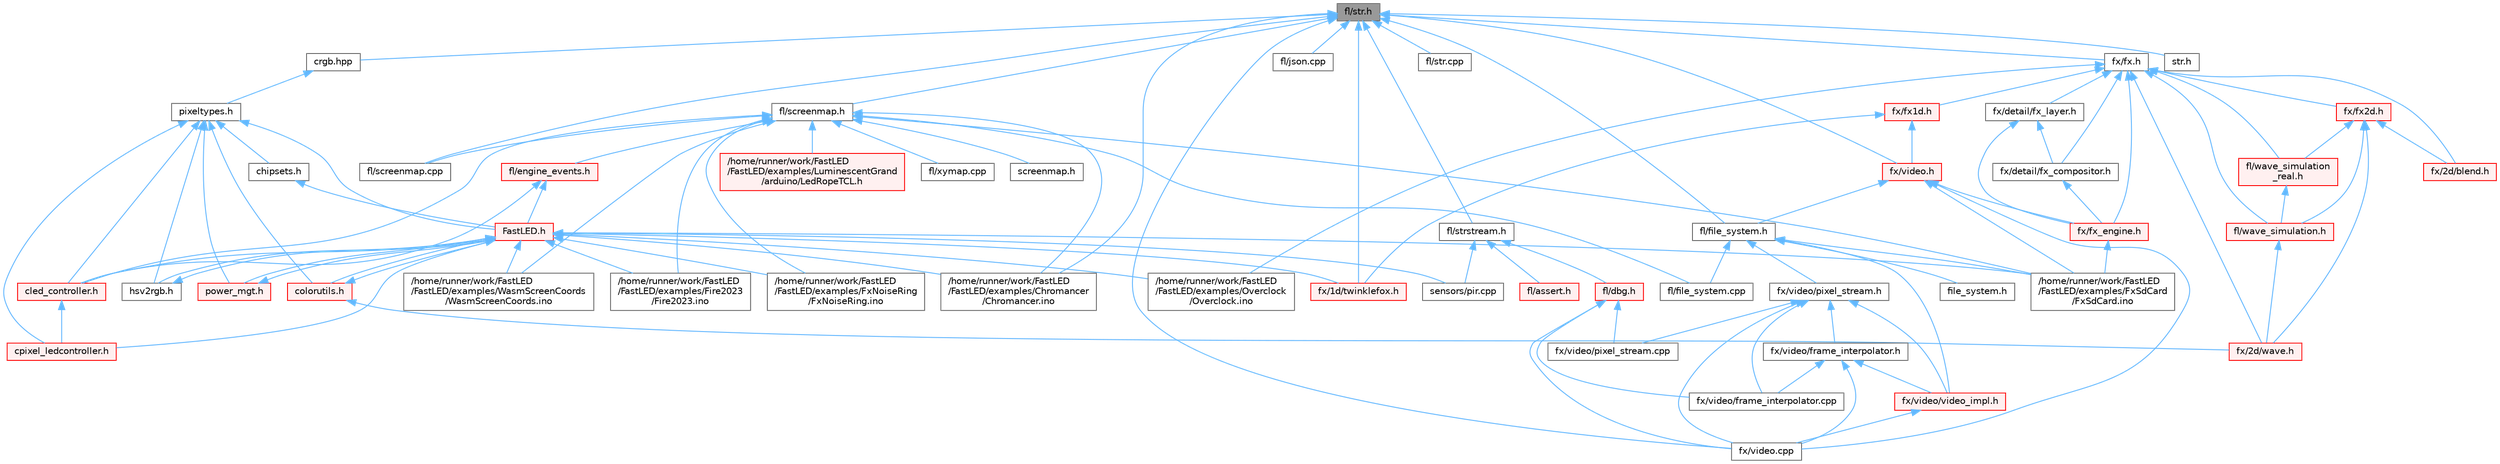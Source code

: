 digraph "fl/str.h"
{
 // INTERACTIVE_SVG=YES
 // LATEX_PDF_SIZE
  bgcolor="transparent";
  edge [fontname=Helvetica,fontsize=10,labelfontname=Helvetica,labelfontsize=10];
  node [fontname=Helvetica,fontsize=10,shape=box,height=0.2,width=0.4];
  Node1 [id="Node000001",label="fl/str.h",height=0.2,width=0.4,color="gray40", fillcolor="grey60", style="filled", fontcolor="black",tooltip=" "];
  Node1 -> Node2 [id="edge1_Node000001_Node000002",dir="back",color="steelblue1",style="solid",tooltip=" "];
  Node2 [id="Node000002",label="/home/runner/work/FastLED\l/FastLED/examples/Chromancer\l/Chromancer.ino",height=0.2,width=0.4,color="grey40", fillcolor="white", style="filled",URL="$d1/ddb/_chromancer_8ino.html",tooltip=" "];
  Node1 -> Node3 [id="edge2_Node000001_Node000003",dir="back",color="steelblue1",style="solid",tooltip=" "];
  Node3 [id="Node000003",label="crgb.hpp",height=0.2,width=0.4,color="grey40", fillcolor="white", style="filled",URL="$d0/d4b/crgb_8hpp.html",tooltip="Defines utility functions for the red, green, and blue (RGB) pixel struct."];
  Node3 -> Node4 [id="edge3_Node000003_Node000004",dir="back",color="steelblue1",style="solid",tooltip=" "];
  Node4 [id="Node000004",label="pixeltypes.h",height=0.2,width=0.4,color="grey40", fillcolor="white", style="filled",URL="$d2/dba/pixeltypes_8h.html",tooltip="Includes defintions for RGB and HSV pixels."];
  Node4 -> Node5 [id="edge4_Node000004_Node000005",dir="back",color="steelblue1",style="solid",tooltip=" "];
  Node5 [id="Node000005",label="FastLED.h",height=0.2,width=0.4,color="red", fillcolor="#FFF0F0", style="filled",URL="$db/d97/_fast_l_e_d_8h.html",tooltip="central include file for FastLED, defines the CFastLED class/object"];
  Node5 -> Node2 [id="edge5_Node000005_Node000002",dir="back",color="steelblue1",style="solid",tooltip=" "];
  Node5 -> Node24 [id="edge6_Node000005_Node000024",dir="back",color="steelblue1",style="solid",tooltip=" "];
  Node24 [id="Node000024",label="/home/runner/work/FastLED\l/FastLED/examples/Fire2023\l/Fire2023.ino",height=0.2,width=0.4,color="grey40", fillcolor="white", style="filled",URL="$d8/d2c/_fire2023_8ino.html",tooltip=" "];
  Node5 -> Node33 [id="edge7_Node000005_Node000033",dir="back",color="steelblue1",style="solid",tooltip=" "];
  Node33 [id="Node000033",label="/home/runner/work/FastLED\l/FastLED/examples/FxNoiseRing\l/FxNoiseRing.ino",height=0.2,width=0.4,color="grey40", fillcolor="white", style="filled",URL="$d3/dac/_fx_noise_ring_8ino.html",tooltip=" "];
  Node5 -> Node36 [id="edge8_Node000005_Node000036",dir="back",color="steelblue1",style="solid",tooltip=" "];
  Node36 [id="Node000036",label="/home/runner/work/FastLED\l/FastLED/examples/FxSdCard\l/FxSdCard.ino",height=0.2,width=0.4,color="grey40", fillcolor="white", style="filled",URL="$d7/d35/_fx_sd_card_8ino.html",tooltip=" "];
  Node5 -> Node52 [id="edge9_Node000005_Node000052",dir="back",color="steelblue1",style="solid",tooltip=" "];
  Node52 [id="Node000052",label="/home/runner/work/FastLED\l/FastLED/examples/Overclock\l/Overclock.ino",height=0.2,width=0.4,color="grey40", fillcolor="white", style="filled",URL="$df/d43/_overclock_8ino.html",tooltip="Demonstrates how to overclock a FastLED setup."];
  Node5 -> Node65 [id="edge10_Node000005_Node000065",dir="back",color="steelblue1",style="solid",tooltip=" "];
  Node65 [id="Node000065",label="/home/runner/work/FastLED\l/FastLED/examples/WasmScreenCoords\l/WasmScreenCoords.ino",height=0.2,width=0.4,color="grey40", fillcolor="white", style="filled",URL="$dc/d4d/_wasm_screen_coords_8ino.html",tooltip="Simple test for screen coordinates in the web compiled version of FastLED."];
  Node5 -> Node73 [id="edge11_Node000005_Node000073",dir="back",color="steelblue1",style="solid",tooltip=" "];
  Node73 [id="Node000073",label="cled_controller.h",height=0.2,width=0.4,color="red", fillcolor="#FFF0F0", style="filled",URL="$db/d6d/cled__controller_8h.html",tooltip="base definitions used by led controllers for writing out led data"];
  Node73 -> Node74 [id="edge12_Node000073_Node000074",dir="back",color="steelblue1",style="solid",tooltip=" "];
  Node74 [id="Node000074",label="cpixel_ledcontroller.h",height=0.2,width=0.4,color="red", fillcolor="#FFF0F0", style="filled",URL="$d9/d57/cpixel__ledcontroller_8h.html",tooltip="defines the templated version of the CLEDController class"];
  Node5 -> Node80 [id="edge13_Node000005_Node000080",dir="back",color="steelblue1",style="solid",tooltip=" "];
  Node80 [id="Node000080",label="colorutils.h",height=0.2,width=0.4,color="red", fillcolor="#FFF0F0", style="filled",URL="$d1/dfb/colorutils_8h.html",tooltip="Utility functions for color fill, palettes, blending, and more."];
  Node80 -> Node5 [id="edge14_Node000080_Node000005",dir="back",color="steelblue1",style="solid",tooltip=" "];
  Node80 -> Node82 [id="edge15_Node000080_Node000082",dir="back",color="steelblue1",style="solid",tooltip=" "];
  Node82 [id="Node000082",label="fx/2d/wave.h",height=0.2,width=0.4,color="red", fillcolor="#FFF0F0", style="filled",URL="$dc/d61/wave_8h.html",tooltip=" "];
  Node5 -> Node74 [id="edge16_Node000005_Node000074",dir="back",color="steelblue1",style="solid",tooltip=" "];
  Node5 -> Node101 [id="edge17_Node000005_Node000101",dir="back",color="steelblue1",style="solid",tooltip=" "];
  Node101 [id="Node000101",label="fx/1d/twinklefox.h",height=0.2,width=0.4,color="red", fillcolor="#FFF0F0", style="filled",URL="$d1/df6/twinklefox_8h.html",tooltip=" "];
  Node5 -> Node107 [id="edge18_Node000005_Node000107",dir="back",color="steelblue1",style="solid",tooltip=" "];
  Node107 [id="Node000107",label="hsv2rgb.h",height=0.2,width=0.4,color="grey40", fillcolor="white", style="filled",URL="$de/d9a/hsv2rgb_8h.html",tooltip="Functions to convert from the HSV colorspace to the RGB colorspace."];
  Node107 -> Node5 [id="edge19_Node000107_Node000005",dir="back",color="steelblue1",style="solid",tooltip=" "];
  Node5 -> Node118 [id="edge20_Node000005_Node000118",dir="back",color="steelblue1",style="solid",tooltip=" "];
  Node118 [id="Node000118",label="power_mgt.h",height=0.2,width=0.4,color="red", fillcolor="#FFF0F0", style="filled",URL="$dc/d5b/power__mgt_8h.html",tooltip="Functions to limit the power used by FastLED."];
  Node118 -> Node5 [id="edge21_Node000118_Node000005",dir="back",color="steelblue1",style="solid",tooltip=" "];
  Node5 -> Node91 [id="edge22_Node000005_Node000091",dir="back",color="steelblue1",style="solid",tooltip=" "];
  Node91 [id="Node000091",label="sensors/pir.cpp",height=0.2,width=0.4,color="grey40", fillcolor="white", style="filled",URL="$d2/da7/pir_8cpp.html",tooltip=" "];
  Node4 -> Node122 [id="edge23_Node000004_Node000122",dir="back",color="steelblue1",style="solid",tooltip=" "];
  Node122 [id="Node000122",label="chipsets.h",height=0.2,width=0.4,color="grey40", fillcolor="white", style="filled",URL="$db/d66/chipsets_8h.html",tooltip="Contains the bulk of the definitions for the various LED chipsets supported."];
  Node122 -> Node5 [id="edge24_Node000122_Node000005",dir="back",color="steelblue1",style="solid",tooltip=" "];
  Node4 -> Node73 [id="edge25_Node000004_Node000073",dir="back",color="steelblue1",style="solid",tooltip=" "];
  Node4 -> Node80 [id="edge26_Node000004_Node000080",dir="back",color="steelblue1",style="solid",tooltip=" "];
  Node4 -> Node74 [id="edge27_Node000004_Node000074",dir="back",color="steelblue1",style="solid",tooltip=" "];
  Node4 -> Node107 [id="edge28_Node000004_Node000107",dir="back",color="steelblue1",style="solid",tooltip=" "];
  Node4 -> Node118 [id="edge29_Node000004_Node000118",dir="back",color="steelblue1",style="solid",tooltip=" "];
  Node1 -> Node123 [id="edge30_Node000001_Node000123",dir="back",color="steelblue1",style="solid",tooltip=" "];
  Node123 [id="Node000123",label="fl/file_system.h",height=0.2,width=0.4,color="grey40", fillcolor="white", style="filled",URL="$d9/d28/fl_2file__system_8h.html",tooltip=" "];
  Node123 -> Node36 [id="edge31_Node000123_Node000036",dir="back",color="steelblue1",style="solid",tooltip=" "];
  Node123 -> Node124 [id="edge32_Node000123_Node000124",dir="back",color="steelblue1",style="solid",tooltip=" "];
  Node124 [id="Node000124",label="file_system.h",height=0.2,width=0.4,color="grey40", fillcolor="white", style="filled",URL="$d6/d8d/file__system_8h.html",tooltip=" "];
  Node123 -> Node125 [id="edge33_Node000123_Node000125",dir="back",color="steelblue1",style="solid",tooltip=" "];
  Node125 [id="Node000125",label="fl/file_system.cpp",height=0.2,width=0.4,color="grey40", fillcolor="white", style="filled",URL="$d4/d37/file__system_8cpp.html",tooltip=" "];
  Node123 -> Node126 [id="edge34_Node000123_Node000126",dir="back",color="steelblue1",style="solid",tooltip=" "];
  Node126 [id="Node000126",label="fx/video/pixel_stream.h",height=0.2,width=0.4,color="grey40", fillcolor="white", style="filled",URL="$d3/dfa/pixel__stream_8h.html",tooltip=" "];
  Node126 -> Node127 [id="edge35_Node000126_Node000127",dir="back",color="steelblue1",style="solid",tooltip=" "];
  Node127 [id="Node000127",label="fx/video.cpp",height=0.2,width=0.4,color="grey40", fillcolor="white", style="filled",URL="$d0/d05/video_8cpp.html",tooltip=" "];
  Node126 -> Node128 [id="edge36_Node000126_Node000128",dir="back",color="steelblue1",style="solid",tooltip=" "];
  Node128 [id="Node000128",label="fx/video/frame_interpolator.cpp",height=0.2,width=0.4,color="grey40", fillcolor="white", style="filled",URL="$d5/da4/frame__interpolator_8cpp.html",tooltip=" "];
  Node126 -> Node129 [id="edge37_Node000126_Node000129",dir="back",color="steelblue1",style="solid",tooltip=" "];
  Node129 [id="Node000129",label="fx/video/frame_interpolator.h",height=0.2,width=0.4,color="grey40", fillcolor="white", style="filled",URL="$d3/dda/frame__interpolator_8h.html",tooltip=" "];
  Node129 -> Node127 [id="edge38_Node000129_Node000127",dir="back",color="steelblue1",style="solid",tooltip=" "];
  Node129 -> Node128 [id="edge39_Node000129_Node000128",dir="back",color="steelblue1",style="solid",tooltip=" "];
  Node129 -> Node130 [id="edge40_Node000129_Node000130",dir="back",color="steelblue1",style="solid",tooltip=" "];
  Node130 [id="Node000130",label="fx/video/video_impl.h",height=0.2,width=0.4,color="red", fillcolor="#FFF0F0", style="filled",URL="$d5/d82/video__impl_8h.html",tooltip=" "];
  Node130 -> Node127 [id="edge41_Node000130_Node000127",dir="back",color="steelblue1",style="solid",tooltip=" "];
  Node126 -> Node132 [id="edge42_Node000126_Node000132",dir="back",color="steelblue1",style="solid",tooltip=" "];
  Node132 [id="Node000132",label="fx/video/pixel_stream.cpp",height=0.2,width=0.4,color="grey40", fillcolor="white", style="filled",URL="$da/d7a/pixel__stream_8cpp.html",tooltip=" "];
  Node126 -> Node130 [id="edge43_Node000126_Node000130",dir="back",color="steelblue1",style="solid",tooltip=" "];
  Node123 -> Node130 [id="edge44_Node000123_Node000130",dir="back",color="steelblue1",style="solid",tooltip=" "];
  Node1 -> Node133 [id="edge45_Node000001_Node000133",dir="back",color="steelblue1",style="solid",tooltip=" "];
  Node133 [id="Node000133",label="fl/json.cpp",height=0.2,width=0.4,color="grey40", fillcolor="white", style="filled",URL="$dd/d55/json_8cpp.html",tooltip=" "];
  Node1 -> Node134 [id="edge46_Node000001_Node000134",dir="back",color="steelblue1",style="solid",tooltip=" "];
  Node134 [id="Node000134",label="fl/screenmap.cpp",height=0.2,width=0.4,color="grey40", fillcolor="white", style="filled",URL="$d9/d6f/screenmap_8cpp.html",tooltip=" "];
  Node1 -> Node135 [id="edge47_Node000001_Node000135",dir="back",color="steelblue1",style="solid",tooltip=" "];
  Node135 [id="Node000135",label="fl/screenmap.h",height=0.2,width=0.4,color="grey40", fillcolor="white", style="filled",URL="$d7/d0d/fl_2screenmap_8h.html",tooltip=" "];
  Node135 -> Node2 [id="edge48_Node000135_Node000002",dir="back",color="steelblue1",style="solid",tooltip=" "];
  Node135 -> Node24 [id="edge49_Node000135_Node000024",dir="back",color="steelblue1",style="solid",tooltip=" "];
  Node135 -> Node33 [id="edge50_Node000135_Node000033",dir="back",color="steelblue1",style="solid",tooltip=" "];
  Node135 -> Node36 [id="edge51_Node000135_Node000036",dir="back",color="steelblue1",style="solid",tooltip=" "];
  Node135 -> Node136 [id="edge52_Node000135_Node000136",dir="back",color="steelblue1",style="solid",tooltip=" "];
  Node136 [id="Node000136",label="/home/runner/work/FastLED\l/FastLED/examples/LuminescentGrand\l/arduino/LedRopeTCL.h",height=0.2,width=0.4,color="red", fillcolor="#FFF0F0", style="filled",URL="$d9/d7e/_led_rope_t_c_l_8h.html",tooltip=" "];
  Node135 -> Node65 [id="edge53_Node000135_Node000065",dir="back",color="steelblue1",style="solid",tooltip=" "];
  Node135 -> Node73 [id="edge54_Node000135_Node000073",dir="back",color="steelblue1",style="solid",tooltip=" "];
  Node135 -> Node137 [id="edge55_Node000135_Node000137",dir="back",color="steelblue1",style="solid",tooltip=" "];
  Node137 [id="Node000137",label="fl/engine_events.h",height=0.2,width=0.4,color="red", fillcolor="#FFF0F0", style="filled",URL="$dc/dd9/fl_2engine__events_8h.html",tooltip=" "];
  Node137 -> Node5 [id="edge56_Node000137_Node000005",dir="back",color="steelblue1",style="solid",tooltip=" "];
  Node137 -> Node73 [id="edge57_Node000137_Node000073",dir="back",color="steelblue1",style="solid",tooltip=" "];
  Node135 -> Node125 [id="edge58_Node000135_Node000125",dir="back",color="steelblue1",style="solid",tooltip=" "];
  Node135 -> Node134 [id="edge59_Node000135_Node000134",dir="back",color="steelblue1",style="solid",tooltip=" "];
  Node135 -> Node140 [id="edge60_Node000135_Node000140",dir="back",color="steelblue1",style="solid",tooltip=" "];
  Node140 [id="Node000140",label="fl/xymap.cpp",height=0.2,width=0.4,color="grey40", fillcolor="white", style="filled",URL="$d7/d09/xymap_8cpp.html",tooltip=" "];
  Node135 -> Node141 [id="edge61_Node000135_Node000141",dir="back",color="steelblue1",style="solid",tooltip=" "];
  Node141 [id="Node000141",label="screenmap.h",height=0.2,width=0.4,color="grey40", fillcolor="white", style="filled",URL="$d7/d97/screenmap_8h.html",tooltip=" "];
  Node1 -> Node142 [id="edge62_Node000001_Node000142",dir="back",color="steelblue1",style="solid",tooltip=" "];
  Node142 [id="Node000142",label="fl/str.cpp",height=0.2,width=0.4,color="grey40", fillcolor="white", style="filled",URL="$d1/d1f/str_8cpp.html",tooltip=" "];
  Node1 -> Node143 [id="edge63_Node000001_Node000143",dir="back",color="steelblue1",style="solid",tooltip=" "];
  Node143 [id="Node000143",label="fl/strstream.h",height=0.2,width=0.4,color="grey40", fillcolor="white", style="filled",URL="$d8/d00/strstream_8h.html",tooltip=" "];
  Node143 -> Node144 [id="edge64_Node000143_Node000144",dir="back",color="steelblue1",style="solid",tooltip=" "];
  Node144 [id="Node000144",label="fl/assert.h",height=0.2,width=0.4,color="red", fillcolor="#FFF0F0", style="filled",URL="$dc/da7/assert_8h.html",tooltip=" "];
  Node143 -> Node150 [id="edge65_Node000143_Node000150",dir="back",color="steelblue1",style="solid",tooltip=" "];
  Node150 [id="Node000150",label="fl/dbg.h",height=0.2,width=0.4,color="red", fillcolor="#FFF0F0", style="filled",URL="$d6/d01/dbg_8h.html",tooltip=" "];
  Node150 -> Node127 [id="edge66_Node000150_Node000127",dir="back",color="steelblue1",style="solid",tooltip=" "];
  Node150 -> Node128 [id="edge67_Node000150_Node000128",dir="back",color="steelblue1",style="solid",tooltip=" "];
  Node150 -> Node132 [id="edge68_Node000150_Node000132",dir="back",color="steelblue1",style="solid",tooltip=" "];
  Node143 -> Node91 [id="edge69_Node000143_Node000091",dir="back",color="steelblue1",style="solid",tooltip=" "];
  Node1 -> Node101 [id="edge70_Node000001_Node000101",dir="back",color="steelblue1",style="solid",tooltip=" "];
  Node1 -> Node166 [id="edge71_Node000001_Node000166",dir="back",color="steelblue1",style="solid",tooltip=" "];
  Node166 [id="Node000166",label="fx/fx.h",height=0.2,width=0.4,color="grey40", fillcolor="white", style="filled",URL="$d2/d0c/fx_8h.html",tooltip=" "];
  Node166 -> Node52 [id="edge72_Node000166_Node000052",dir="back",color="steelblue1",style="solid",tooltip=" "];
  Node166 -> Node156 [id="edge73_Node000166_Node000156",dir="back",color="steelblue1",style="solid",tooltip=" "];
  Node156 [id="Node000156",label="fl/wave_simulation.h",height=0.2,width=0.4,color="red", fillcolor="#FFF0F0", style="filled",URL="$dc/d36/wave__simulation_8h.html",tooltip=" "];
  Node156 -> Node82 [id="edge74_Node000156_Node000082",dir="back",color="steelblue1",style="solid",tooltip=" "];
  Node166 -> Node158 [id="edge75_Node000166_Node000158",dir="back",color="steelblue1",style="solid",tooltip=" "];
  Node158 [id="Node000158",label="fl/wave_simulation\l_real.h",height=0.2,width=0.4,color="red", fillcolor="#FFF0F0", style="filled",URL="$dd/d8e/wave__simulation__real_8h.html",tooltip=" "];
  Node158 -> Node156 [id="edge76_Node000158_Node000156",dir="back",color="steelblue1",style="solid",tooltip=" "];
  Node166 -> Node160 [id="edge77_Node000166_Node000160",dir="back",color="steelblue1",style="solid",tooltip=" "];
  Node160 [id="Node000160",label="fx/2d/blend.h",height=0.2,width=0.4,color="red", fillcolor="#FFF0F0", style="filled",URL="$d8/d4e/blend_8h.html",tooltip=" "];
  Node166 -> Node82 [id="edge78_Node000166_Node000082",dir="back",color="steelblue1",style="solid",tooltip=" "];
  Node166 -> Node162 [id="edge79_Node000166_Node000162",dir="back",color="steelblue1",style="solid",tooltip=" "];
  Node162 [id="Node000162",label="fx/detail/fx_compositor.h",height=0.2,width=0.4,color="grey40", fillcolor="white", style="filled",URL="$d5/d6b/fx__compositor_8h.html",tooltip=" "];
  Node162 -> Node148 [id="edge80_Node000162_Node000148",dir="back",color="steelblue1",style="solid",tooltip=" "];
  Node148 [id="Node000148",label="fx/fx_engine.h",height=0.2,width=0.4,color="red", fillcolor="#FFF0F0", style="filled",URL="$d9/d3c/fx__engine_8h.html",tooltip=" "];
  Node148 -> Node36 [id="edge81_Node000148_Node000036",dir="back",color="steelblue1",style="solid",tooltip=" "];
  Node166 -> Node161 [id="edge82_Node000166_Node000161",dir="back",color="steelblue1",style="solid",tooltip=" "];
  Node161 [id="Node000161",label="fx/detail/fx_layer.h",height=0.2,width=0.4,color="grey40", fillcolor="white", style="filled",URL="$d7/d2f/fx__layer_8h.html",tooltip=" "];
  Node161 -> Node162 [id="edge83_Node000161_Node000162",dir="back",color="steelblue1",style="solid",tooltip=" "];
  Node161 -> Node148 [id="edge84_Node000161_Node000148",dir="back",color="steelblue1",style="solid",tooltip=" "];
  Node166 -> Node167 [id="edge85_Node000166_Node000167",dir="back",color="steelblue1",style="solid",tooltip=" "];
  Node167 [id="Node000167",label="fx/fx1d.h",height=0.2,width=0.4,color="red", fillcolor="#FFF0F0", style="filled",URL="$da/d81/fx1d_8h.html",tooltip=" "];
  Node167 -> Node101 [id="edge86_Node000167_Node000101",dir="back",color="steelblue1",style="solid",tooltip=" "];
  Node167 -> Node168 [id="edge87_Node000167_Node000168",dir="back",color="steelblue1",style="solid",tooltip=" "];
  Node168 [id="Node000168",label="fx/video.h",height=0.2,width=0.4,color="red", fillcolor="#FFF0F0", style="filled",URL="$dd/d78/video_8h.html",tooltip=" "];
  Node168 -> Node36 [id="edge88_Node000168_Node000036",dir="back",color="steelblue1",style="solid",tooltip=" "];
  Node168 -> Node123 [id="edge89_Node000168_Node000123",dir="back",color="steelblue1",style="solid",tooltip=" "];
  Node168 -> Node148 [id="edge90_Node000168_Node000148",dir="back",color="steelblue1",style="solid",tooltip=" "];
  Node168 -> Node127 [id="edge91_Node000168_Node000127",dir="back",color="steelblue1",style="solid",tooltip=" "];
  Node166 -> Node169 [id="edge92_Node000166_Node000169",dir="back",color="steelblue1",style="solid",tooltip=" "];
  Node169 [id="Node000169",label="fx/fx2d.h",height=0.2,width=0.4,color="red", fillcolor="#FFF0F0", style="filled",URL="$d9/d43/fx2d_8h.html",tooltip=" "];
  Node169 -> Node156 [id="edge93_Node000169_Node000156",dir="back",color="steelblue1",style="solid",tooltip=" "];
  Node169 -> Node158 [id="edge94_Node000169_Node000158",dir="back",color="steelblue1",style="solid",tooltip=" "];
  Node169 -> Node160 [id="edge95_Node000169_Node000160",dir="back",color="steelblue1",style="solid",tooltip=" "];
  Node169 -> Node82 [id="edge96_Node000169_Node000082",dir="back",color="steelblue1",style="solid",tooltip=" "];
  Node166 -> Node148 [id="edge97_Node000166_Node000148",dir="back",color="steelblue1",style="solid",tooltip=" "];
  Node1 -> Node127 [id="edge98_Node000001_Node000127",dir="back",color="steelblue1",style="solid",tooltip=" "];
  Node1 -> Node168 [id="edge99_Node000001_Node000168",dir="back",color="steelblue1",style="solid",tooltip=" "];
  Node1 -> Node171 [id="edge100_Node000001_Node000171",dir="back",color="steelblue1",style="solid",tooltip=" "];
  Node171 [id="Node000171",label="str.h",height=0.2,width=0.4,color="grey40", fillcolor="white", style="filled",URL="$d1/d93/str_8h.html",tooltip=" "];
}
